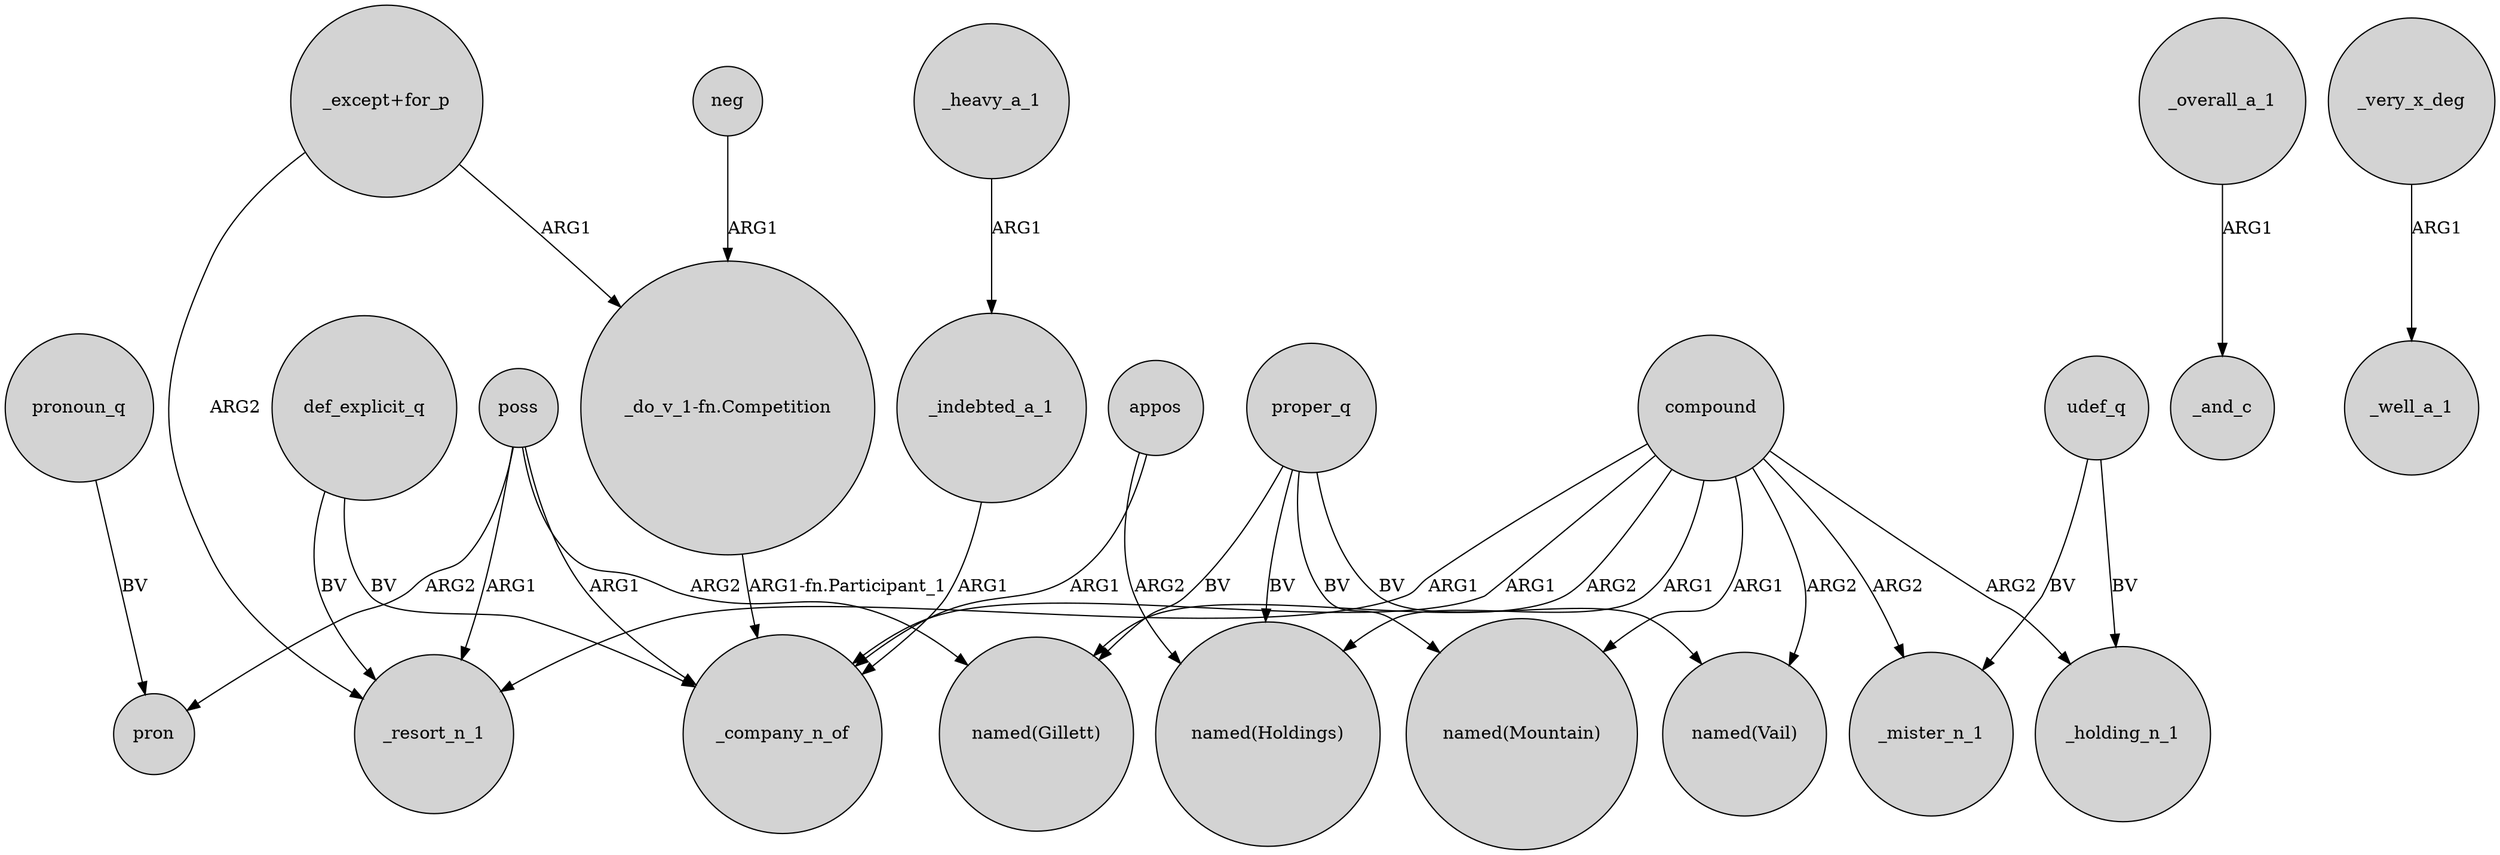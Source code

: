 digraph {
	node [shape=circle style=filled]
	"_except+for_p" -> _resort_n_1 [label=ARG2]
	compound -> "named(Mountain)" [label=ARG1]
	compound -> _mister_n_1 [label=ARG2]
	proper_q -> "named(Gillett)" [label=BV]
	udef_q -> _holding_n_1 [label=BV]
	_overall_a_1 -> _and_c [label=ARG1]
	poss -> "named(Gillett)" [label=ARG2]
	compound -> _company_n_of [label=ARG1]
	compound -> "named(Vail)" [label=ARG2]
	udef_q -> _mister_n_1 [label=BV]
	"_do_v_1-fn.Competition" -> _company_n_of [label="ARG1-fn.Participant_1"]
	proper_q -> "named(Mountain)" [label=BV]
	pronoun_q -> pron [label=BV]
	_indebted_a_1 -> _company_n_of [label=ARG1]
	proper_q -> "named(Vail)" [label=BV]
	proper_q -> "named(Holdings)" [label=BV]
	poss -> pron [label=ARG2]
	def_explicit_q -> _resort_n_1 [label=BV]
	_very_x_deg -> _well_a_1 [label=ARG1]
	compound -> _holding_n_1 [label=ARG2]
	appos -> _company_n_of [label=ARG1]
	neg -> "_do_v_1-fn.Competition" [label=ARG1]
	compound -> "named(Holdings)" [label=ARG1]
	compound -> "named(Gillett)" [label=ARG2]
	_heavy_a_1 -> _indebted_a_1 [label=ARG1]
	appos -> "named(Holdings)" [label=ARG2]
	poss -> _company_n_of [label=ARG1]
	def_explicit_q -> _company_n_of [label=BV]
	poss -> _resort_n_1 [label=ARG1]
	"_except+for_p" -> "_do_v_1-fn.Competition" [label=ARG1]
	compound -> _resort_n_1 [label=ARG1]
}

